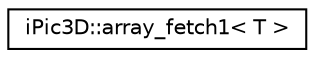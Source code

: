 digraph "Graphical Class Hierarchy"
{
 // INTERACTIVE_SVG=YES
 // LATEX_PDF_SIZE
  edge [fontname="Helvetica",fontsize="10",labelfontname="Helvetica",labelfontsize="10"];
  node [fontname="Helvetica",fontsize="10",shape=record];
  rankdir="LR";
  Node0 [label="iPic3D::array_fetch1\< T \>",height=0.2,width=0.4,color="black", fillcolor="white", style="filled",URL="$d0/de8/classi_pic3_d_1_1array__fetch1.html",tooltip=" "];
}

